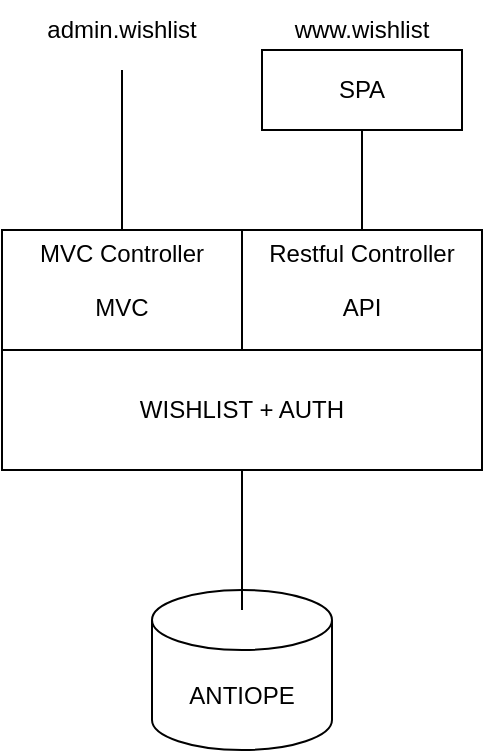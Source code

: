 <mxfile version="21.6.2" type="github">
  <diagram name="Page-1" id="p7Q0gR2Xs5QQkEZGU7Py">
    <mxGraphModel dx="1372" dy="766" grid="1" gridSize="10" guides="1" tooltips="1" connect="1" arrows="1" fold="1" page="1" pageScale="1" pageWidth="827" pageHeight="1169" math="0" shadow="0">
      <root>
        <mxCell id="0" />
        <mxCell id="1" parent="0" />
        <mxCell id="NGlfeHy7Dn8biuc7D4nB-1" value="MVC" style="rounded=0;whiteSpace=wrap;html=1;verticalAlign=bottom;spacingBottom=12;" vertex="1" parent="1">
          <mxGeometry x="200" y="250" width="120" height="60" as="geometry" />
        </mxCell>
        <mxCell id="NGlfeHy7Dn8biuc7D4nB-2" value="API" style="rounded=0;whiteSpace=wrap;html=1;verticalAlign=bottom;spacingBottom=12;" vertex="1" parent="1">
          <mxGeometry x="320" y="250" width="120" height="60" as="geometry" />
        </mxCell>
        <mxCell id="NGlfeHy7Dn8biuc7D4nB-3" value="WISHLIST + AUTH" style="rounded=0;whiteSpace=wrap;html=1;" vertex="1" parent="1">
          <mxGeometry x="200" y="310" width="240" height="60" as="geometry" />
        </mxCell>
        <mxCell id="NGlfeHy7Dn8biuc7D4nB-4" value="ANTIOPE" style="shape=cylinder3;whiteSpace=wrap;html=1;boundedLbl=1;backgroundOutline=1;size=15;" vertex="1" parent="1">
          <mxGeometry x="275" y="430" width="90" height="80" as="geometry" />
        </mxCell>
        <mxCell id="NGlfeHy7Dn8biuc7D4nB-5" value="" style="endArrow=none;html=1;rounded=0;exitX=0.5;exitY=0.125;exitDx=0;exitDy=0;exitPerimeter=0;entryX=0.5;entryY=1;entryDx=0;entryDy=0;" edge="1" parent="1" source="NGlfeHy7Dn8biuc7D4nB-4" target="NGlfeHy7Dn8biuc7D4nB-3">
          <mxGeometry width="50" height="50" relative="1" as="geometry">
            <mxPoint x="390" y="420" as="sourcePoint" />
            <mxPoint x="440" y="370" as="targetPoint" />
          </mxGeometry>
        </mxCell>
        <mxCell id="NGlfeHy7Dn8biuc7D4nB-7" value="SPA" style="rounded=0;whiteSpace=wrap;html=1;" vertex="1" parent="1">
          <mxGeometry x="330" y="160" width="100" height="40" as="geometry" />
        </mxCell>
        <mxCell id="NGlfeHy7Dn8biuc7D4nB-8" value="" style="endArrow=none;html=1;rounded=0;entryX=0.5;entryY=1;entryDx=0;entryDy=0;exitX=0.5;exitY=0;exitDx=0;exitDy=0;" edge="1" parent="1" source="NGlfeHy7Dn8biuc7D4nB-2" target="NGlfeHy7Dn8biuc7D4nB-7">
          <mxGeometry width="50" height="50" relative="1" as="geometry">
            <mxPoint x="390" y="420" as="sourcePoint" />
            <mxPoint x="440" y="370" as="targetPoint" />
          </mxGeometry>
        </mxCell>
        <mxCell id="NGlfeHy7Dn8biuc7D4nB-9" value="" style="endArrow=none;html=1;rounded=0;exitX=0.5;exitY=1;exitDx=0;exitDy=0;entryX=0.5;entryY=0;entryDx=0;entryDy=0;" edge="1" parent="1" target="NGlfeHy7Dn8biuc7D4nB-1">
          <mxGeometry width="50" height="50" relative="1" as="geometry">
            <mxPoint x="260" y="170" as="sourcePoint" />
            <mxPoint x="440" y="370" as="targetPoint" />
          </mxGeometry>
        </mxCell>
        <mxCell id="NGlfeHy7Dn8biuc7D4nB-10" value="MVC Controller" style="text;html=1;strokeColor=none;fillColor=none;align=center;verticalAlign=middle;whiteSpace=wrap;rounded=0;" vertex="1" parent="1">
          <mxGeometry x="205" y="247" width="110" height="30" as="geometry" />
        </mxCell>
        <mxCell id="NGlfeHy7Dn8biuc7D4nB-13" value="Restful Controller" style="text;html=1;strokeColor=none;fillColor=none;align=center;verticalAlign=middle;whiteSpace=wrap;rounded=0;" vertex="1" parent="1">
          <mxGeometry x="325" y="247" width="110" height="30" as="geometry" />
        </mxCell>
        <mxCell id="NGlfeHy7Dn8biuc7D4nB-14" value="admin.wishlist" style="text;html=1;strokeColor=none;fillColor=none;align=center;verticalAlign=middle;whiteSpace=wrap;rounded=0;" vertex="1" parent="1">
          <mxGeometry x="210" y="135" width="100" height="30" as="geometry" />
        </mxCell>
        <mxCell id="NGlfeHy7Dn8biuc7D4nB-15" value="www.wishlist" style="text;html=1;strokeColor=none;fillColor=none;align=center;verticalAlign=middle;whiteSpace=wrap;rounded=0;" vertex="1" parent="1">
          <mxGeometry x="330" y="135" width="100" height="30" as="geometry" />
        </mxCell>
      </root>
    </mxGraphModel>
  </diagram>
</mxfile>

